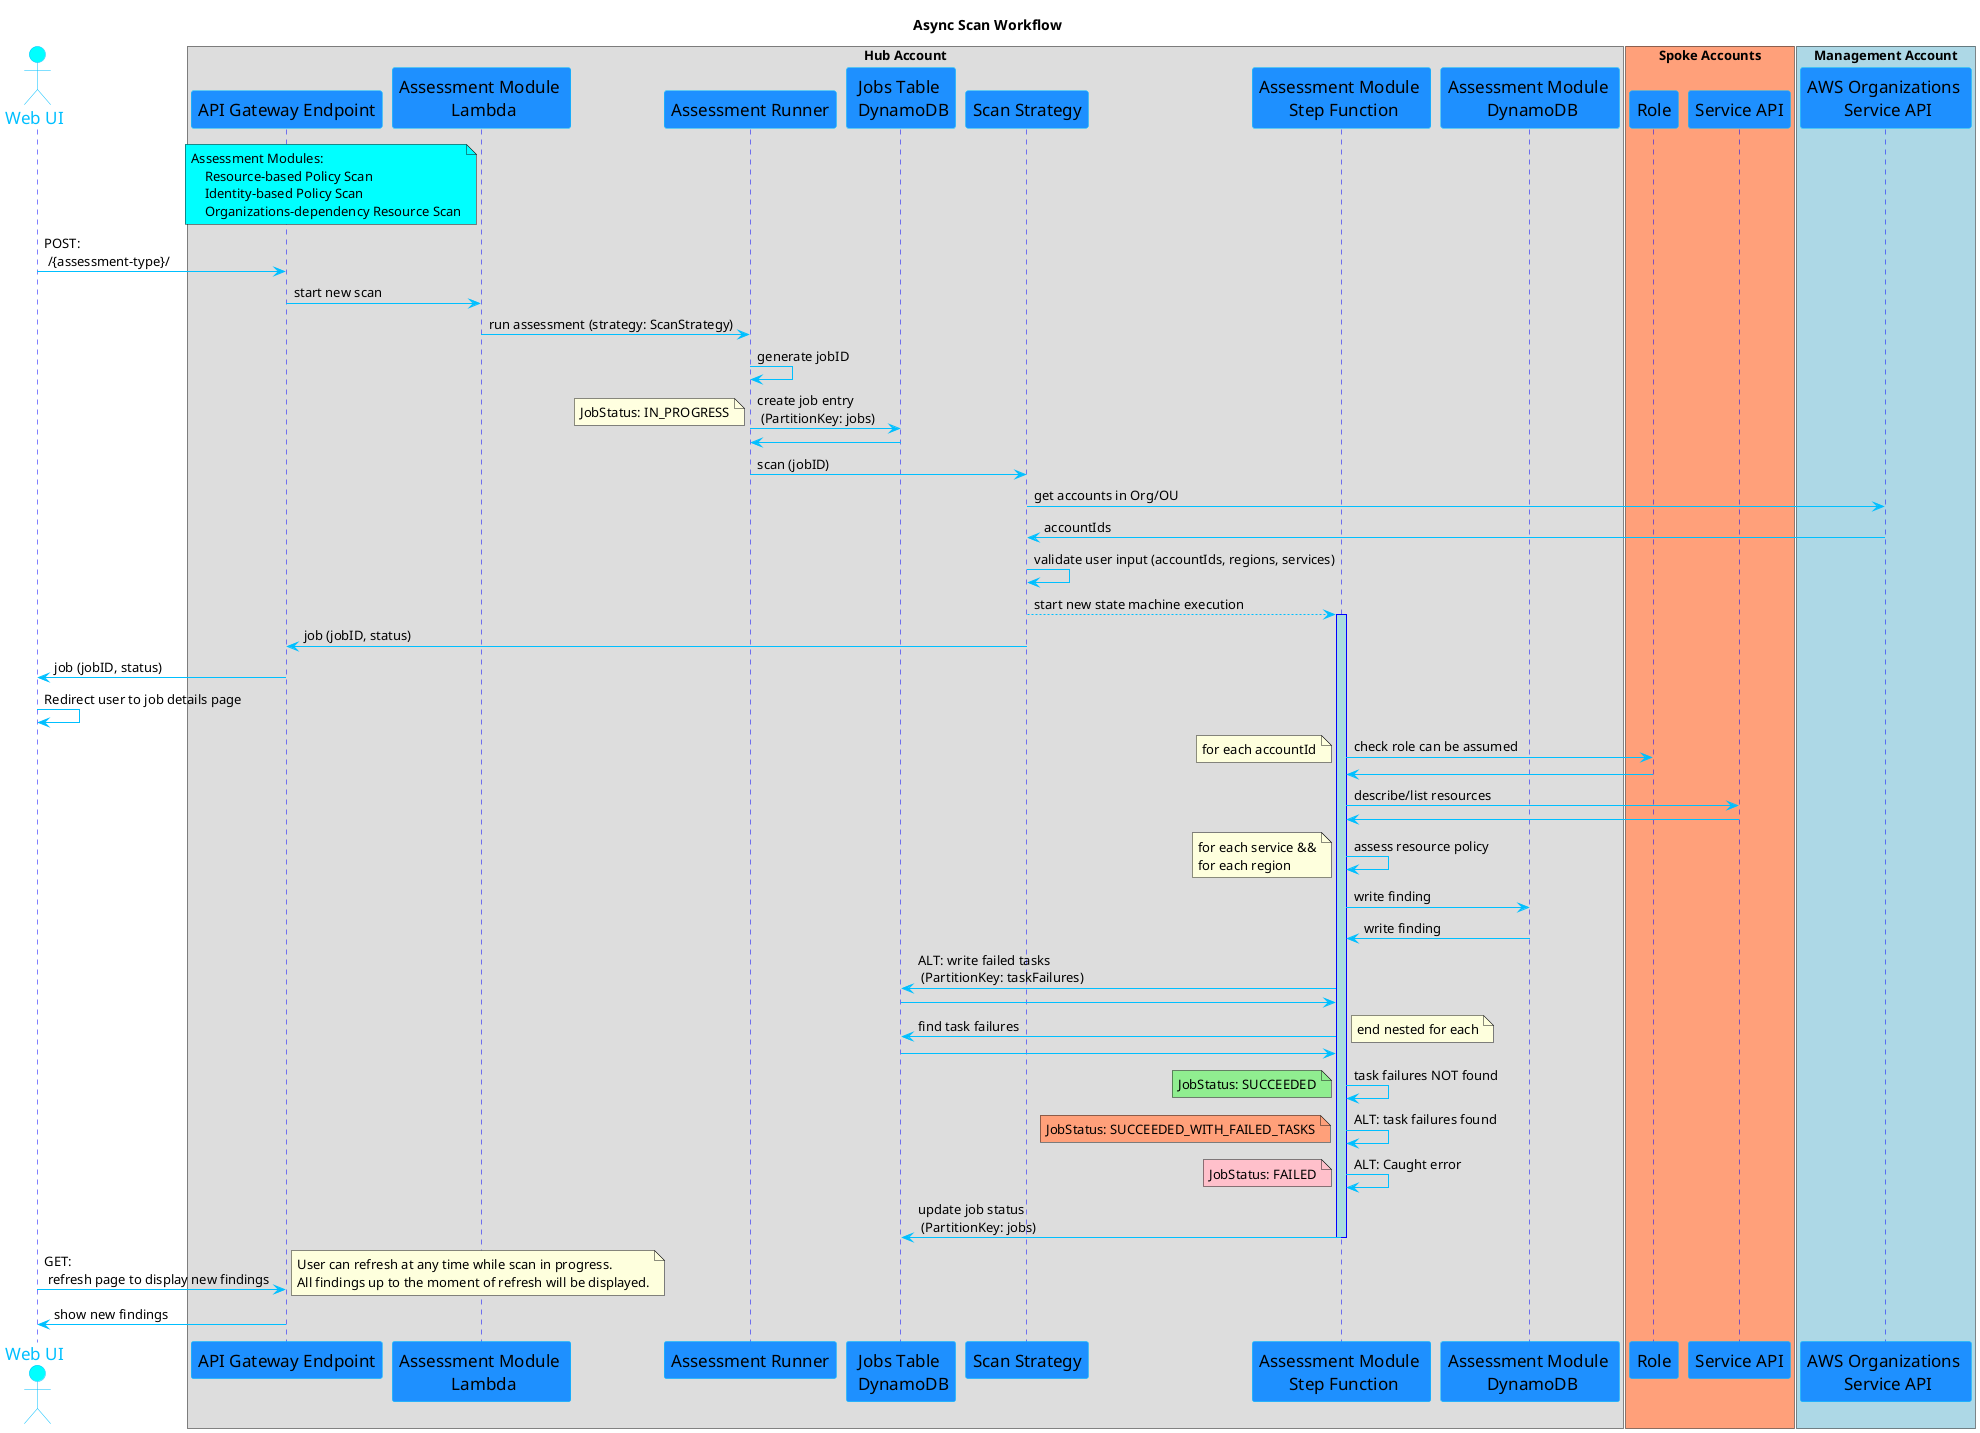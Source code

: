 @startuml
skinparam sequenceArrowColor DeepSkyBlue
skinparam sequenceParticipantBorderColor DeepSkyBlue
skinparam sequenceActorBorderColor DeepSkyBlue
skinparam sequenceLifeLineBorderColor blue
skinparam sequenceParticipantBackgroundColor DodgerBlue
skinparam sequenceParticipantFontSize 17
skinparam sequenceParticipantFontColor Black
skinparam sequenceActorBackgroundColor aqua
skinparam sequenceActorFontColor DeepSkyBlue
skinparam sequenceActorFontSize 17
skinparam sequenceActorFontName Aapex
skinparam sequenceLifeLineBackgroundColor #A9DCDF

title Async Scan Workflow

actor "Web UI" as ui
box "Hub Account"
participant "API Gateway Endpoint" as apiG
participant "Assessment Module \n Lambda" as assessmentLambda
note left of assessmentLambda #aqua
    Assessment Modules:
        Resource-based Policy Scan
        Identity-based Policy Scan
        Organizations-dependency Resource Scan
end note
participant "Assessment Runner" as assessmentRunner
participant "Jobs Table \n DynamoDB" as jobHandlerDDB
participant "Scan Strategy" as scanStrategy
participant "Assessment Module \n Step Function" as stepFunction
participant "Assessment Module \n DynamoDB" as rbpDDB
end box
box "Spoke Accounts" #LightSalmon
participant "Role" as spokeRole
participant "Service API" as resources
end box
box "Management Account" #LightBlue
participant "AWS Organizations \n Service API" as organizationsApi
end box


ui -> apiG: POST: \n /{assessment-type}/
apiG -> assessmentLambda: start new scan
assessmentLambda-> assessmentRunner: run assessment (strategy: ScanStrategy)
assessmentRunner -> assessmentRunner: generate jobID
assessmentRunner -> jobHandlerDDB: create job entry \n (PartitionKey: jobs)
note left #lightyellow
JobStatus: IN_PROGRESS
end note

jobHandlerDDB -> assessmentRunner:
assessmentRunner -> scanStrategy: scan (jobID)
scanStrategy -> organizationsApi: get accounts in Org/OU
organizationsApi -> scanStrategy: accountIds
scanStrategy -> scanStrategy: validate user input (accountIds, regions, services)
scanStrategy --> stepFunction: start new state machine execution
activate stepFunction
scanStrategy -> apiG: job (jobID, status)
apiG -> ui: job (jobID, status)
ui -> ui: Redirect user to job details page

stepFunction -> spokeRole: check role can be assumed
note left
for each accountId
end note
spokeRole -> stepFunction:
stepFunction -> resources: describe/list resources
resources -> stepFunction:
stepFunction -> stepFunction: assess resource policy

note left
for each service &&
for each region
end note
stepFunction -> rbpDDB: write finding
rbpDDB -> stepFunction: write finding
stepFunction -> jobHandlerDDB: ALT: write failed tasks \n (PartitionKey: taskFailures)
jobHandlerDDB -> stepFunction:


stepFunction -> jobHandlerDDB: find task failures
note right
end nested for each
end note
jobHandlerDDB -> stepFunction:
stepFunction -> stepFunction: task failures NOT found
note left #lightgreen
JobStatus: SUCCEEDED
end note
stepFunction -> stepFunction: ALT: task failures found
note left #LightSalmon
JobStatus: SUCCEEDED_WITH_FAILED_TASKS
end note

stepFunction -> stepFunction: ALT: Caught error
note left #pink
JobStatus: FAILED
end note
stepFunction -> jobHandlerDDB: update job status \n (PartitionKey: jobs)
deactivate stepFunction

ui -> apiG: GET: \n refresh page to display new findings
note right
User can refresh at any time while scan in progress.
All findings up to the moment of refresh will be displayed.
end note
apiG -> ui: show new findings
@enduml